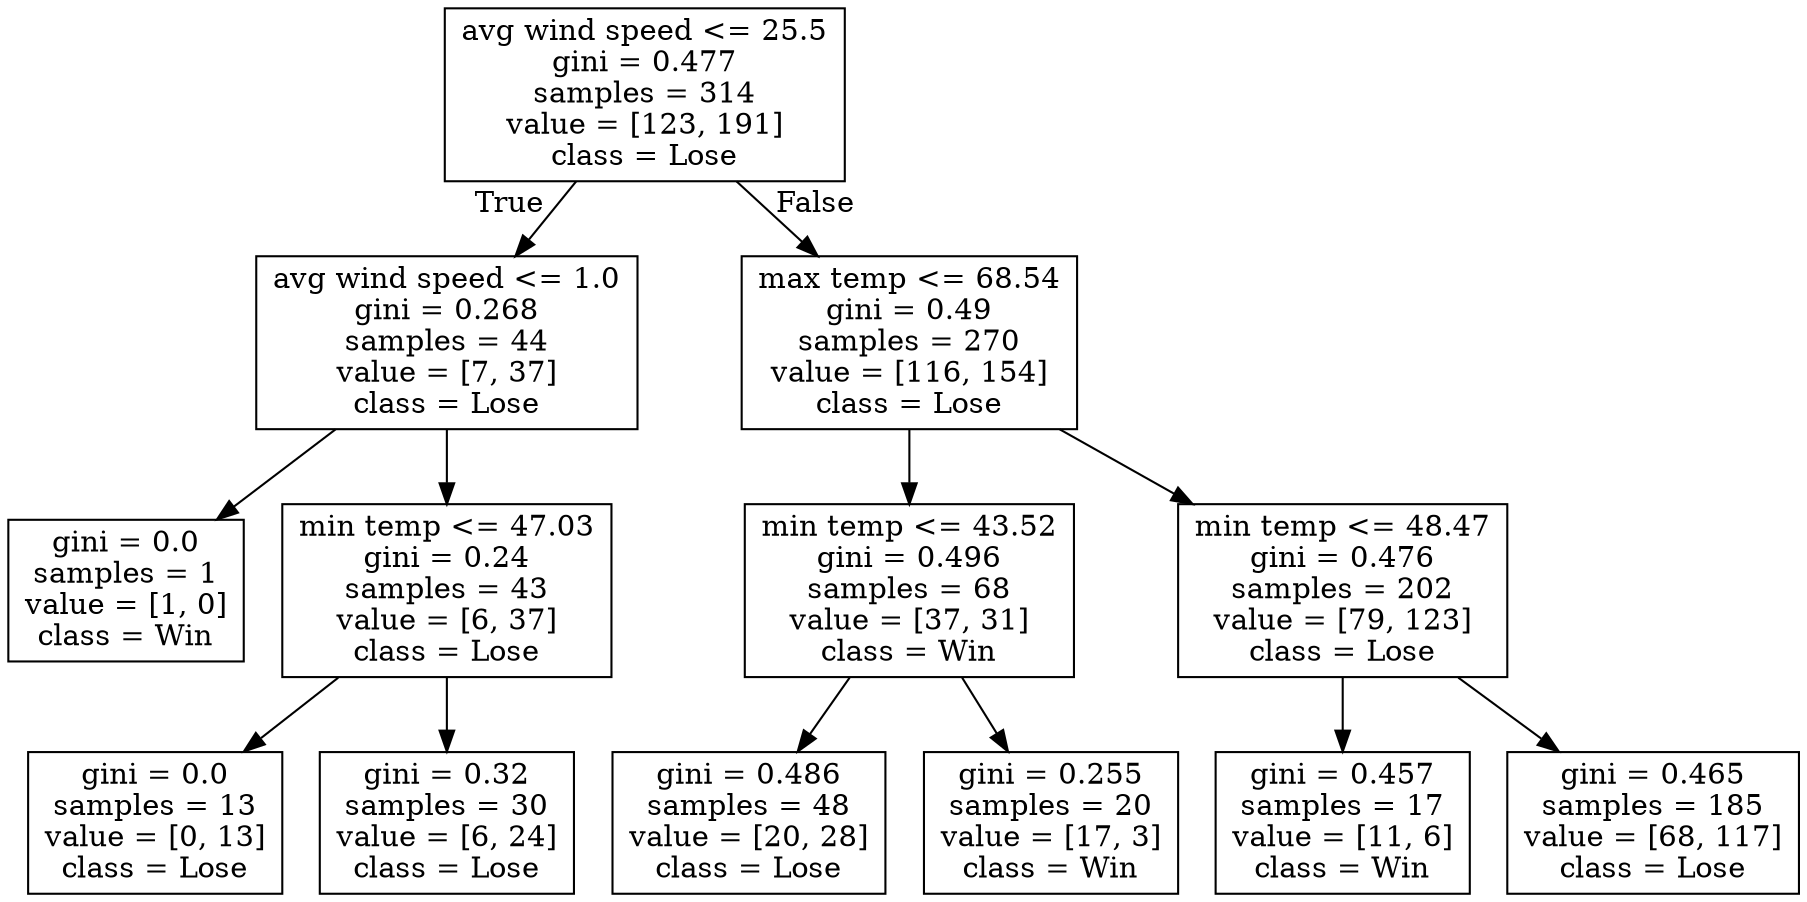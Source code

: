 digraph Tree {
node [shape=box] ;
0 [label="avg wind speed <= 25.5\ngini = 0.477\nsamples = 314\nvalue = [123, 191]\nclass = Lose"] ;
1 [label="avg wind speed <= 1.0\ngini = 0.268\nsamples = 44\nvalue = [7, 37]\nclass = Lose"] ;
0 -> 1 [labeldistance=2.5, labelangle=45, headlabel="True"] ;
2 [label="gini = 0.0\nsamples = 1\nvalue = [1, 0]\nclass = Win"] ;
1 -> 2 ;
3 [label="min temp <= 47.03\ngini = 0.24\nsamples = 43\nvalue = [6, 37]\nclass = Lose"] ;
1 -> 3 ;
4 [label="gini = 0.0\nsamples = 13\nvalue = [0, 13]\nclass = Lose"] ;
3 -> 4 ;
5 [label="gini = 0.32\nsamples = 30\nvalue = [6, 24]\nclass = Lose"] ;
3 -> 5 ;
6 [label="max temp <= 68.54\ngini = 0.49\nsamples = 270\nvalue = [116, 154]\nclass = Lose"] ;
0 -> 6 [labeldistance=2.5, labelangle=-45, headlabel="False"] ;
7 [label="min temp <= 43.52\ngini = 0.496\nsamples = 68\nvalue = [37, 31]\nclass = Win"] ;
6 -> 7 ;
8 [label="gini = 0.486\nsamples = 48\nvalue = [20, 28]\nclass = Lose"] ;
7 -> 8 ;
9 [label="gini = 0.255\nsamples = 20\nvalue = [17, 3]\nclass = Win"] ;
7 -> 9 ;
10 [label="min temp <= 48.47\ngini = 0.476\nsamples = 202\nvalue = [79, 123]\nclass = Lose"] ;
6 -> 10 ;
11 [label="gini = 0.457\nsamples = 17\nvalue = [11, 6]\nclass = Win"] ;
10 -> 11 ;
12 [label="gini = 0.465\nsamples = 185\nvalue = [68, 117]\nclass = Lose"] ;
10 -> 12 ;
}